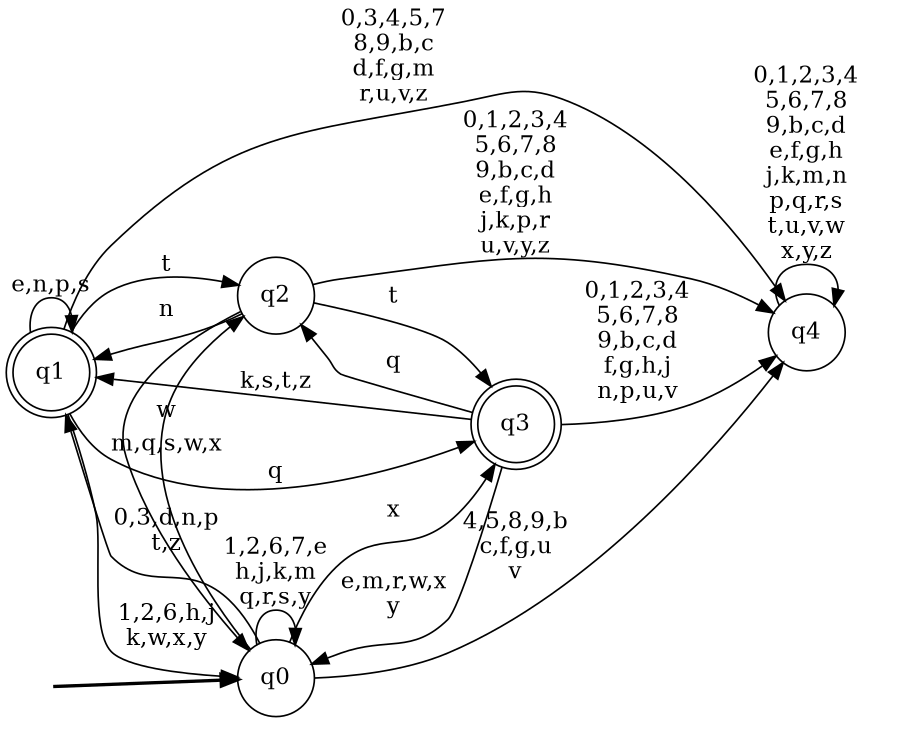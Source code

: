 digraph BlueStarA {
__start0 [style = invis, shape = none, label = "", width = 0, height = 0];

rankdir=LR;
size="8,5";

s0 [style="filled", color="black", fillcolor="white" shape="circle", label="q0"];
s1 [style="rounded,filled", color="black", fillcolor="white" shape="doublecircle", label="q1"];
s2 [style="filled", color="black", fillcolor="white" shape="circle", label="q2"];
s3 [style="rounded,filled", color="black", fillcolor="white" shape="doublecircle", label="q3"];
s4 [style="filled", color="black", fillcolor="white" shape="circle", label="q4"];
subgraph cluster_main { 
	graph [pad=".75", ranksep="0.15", nodesep="0.15"];
	 style=invis; 
	__start0 -> s0 [penwidth=2];
}
s0 -> s0 [label="1,2,6,7,e\nh,j,k,m\nq,r,s,y"];
s0 -> s1 [label="0,3,d,n,p\nt,z"];
s0 -> s2 [label="w"];
s0 -> s3 [label="x"];
s0 -> s4 [label="4,5,8,9,b\nc,f,g,u\nv"];
s1 -> s0 [label="1,2,6,h,j\nk,w,x,y"];
s1 -> s1 [label="e,n,p,s"];
s1 -> s2 [label="t"];
s1 -> s3 [label="q"];
s1 -> s4 [label="0,3,4,5,7\n8,9,b,c\nd,f,g,m\nr,u,v,z"];
s2 -> s0 [label="m,q,s,w,x"];
s2 -> s1 [label="n"];
s2 -> s3 [label="t"];
s2 -> s4 [label="0,1,2,3,4\n5,6,7,8\n9,b,c,d\ne,f,g,h\nj,k,p,r\nu,v,y,z"];
s3 -> s0 [label="e,m,r,w,x\ny"];
s3 -> s1 [label="k,s,t,z"];
s3 -> s2 [label="q"];
s3 -> s4 [label="0,1,2,3,4\n5,6,7,8\n9,b,c,d\nf,g,h,j\nn,p,u,v"];
s4 -> s4 [label="0,1,2,3,4\n5,6,7,8\n9,b,c,d\ne,f,g,h\nj,k,m,n\np,q,r,s\nt,u,v,w\nx,y,z"];

}